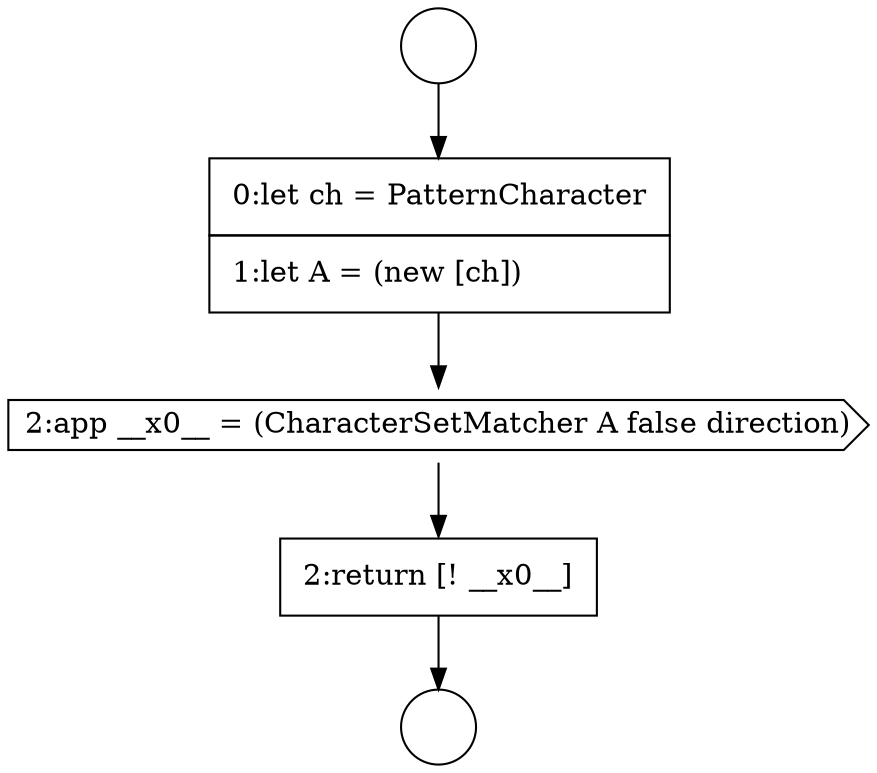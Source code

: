 digraph {
  node14754 [shape=circle label=" " color="black" fillcolor="white" style=filled]
  node14753 [shape=circle label=" " color="black" fillcolor="white" style=filled]
  node14757 [shape=none, margin=0, label=<<font color="black">
    <table border="0" cellborder="1" cellspacing="0" cellpadding="10">
      <tr><td align="left">2:return [! __x0__]</td></tr>
    </table>
  </font>> color="black" fillcolor="white" style=filled]
  node14756 [shape=cds, label=<<font color="black">2:app __x0__ = (CharacterSetMatcher A false direction)</font>> color="black" fillcolor="white" style=filled]
  node14755 [shape=none, margin=0, label=<<font color="black">
    <table border="0" cellborder="1" cellspacing="0" cellpadding="10">
      <tr><td align="left">0:let ch = PatternCharacter</td></tr>
      <tr><td align="left">1:let A = (new [ch])</td></tr>
    </table>
  </font>> color="black" fillcolor="white" style=filled]
  node14753 -> node14755 [ color="black"]
  node14755 -> node14756 [ color="black"]
  node14756 -> node14757 [ color="black"]
  node14757 -> node14754 [ color="black"]
}
